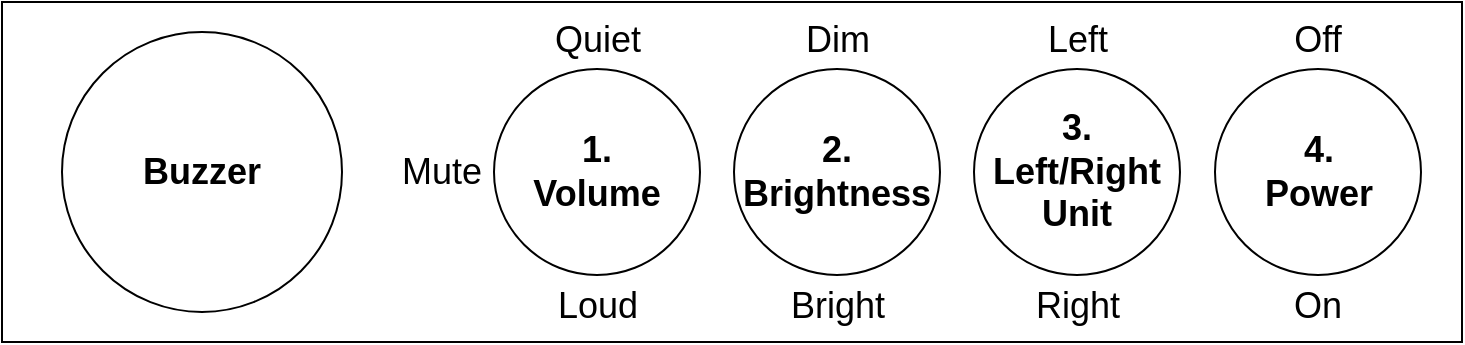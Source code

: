 <mxfile version="15.5.0" type="device"><diagram id="aUupOrAjByanEQDZnGTY" name="Page-1"><mxGraphModel dx="981" dy="548" grid="0" gridSize="10" guides="1" tooltips="1" connect="1" arrows="1" fold="1" page="1" pageScale="1" pageWidth="827" pageHeight="1169" math="0" shadow="0"><root><mxCell id="0"/><mxCell id="1" parent="0"/><mxCell id="uhCuVhaGuKWw5na6GEnU-1" value="" style="rounded=0;whiteSpace=wrap;html=1;" vertex="1" parent="1"><mxGeometry x="50" y="210" width="730" height="170" as="geometry"/></mxCell><mxCell id="uhCuVhaGuKWw5na6GEnU-2" value="&lt;font style=&quot;font-size: 18px&quot;&gt;&lt;b&gt;4.&lt;br&gt;Power&lt;/b&gt;&lt;/font&gt;" style="ellipse;whiteSpace=wrap;html=1;aspect=fixed;" vertex="1" parent="1"><mxGeometry x="656.5" y="243.5" width="103" height="103" as="geometry"/></mxCell><mxCell id="uhCuVhaGuKWw5na6GEnU-3" value="&lt;font style=&quot;font-size: 18px&quot;&gt;&lt;b&gt;3.&lt;br&gt;Left/Right&lt;br&gt;Unit&lt;/b&gt;&lt;/font&gt;" style="ellipse;whiteSpace=wrap;html=1;aspect=fixed;" vertex="1" parent="1"><mxGeometry x="536" y="243.5" width="103" height="103" as="geometry"/></mxCell><mxCell id="uhCuVhaGuKWw5na6GEnU-4" value="&lt;font style=&quot;font-size: 18px&quot;&gt;&lt;b&gt;2.&lt;br&gt;Brightness&lt;/b&gt;&lt;/font&gt;" style="ellipse;whiteSpace=wrap;html=1;aspect=fixed;" vertex="1" parent="1"><mxGeometry x="416" y="243.5" width="103" height="103" as="geometry"/></mxCell><mxCell id="uhCuVhaGuKWw5na6GEnU-5" value="&lt;font style=&quot;font-size: 18px&quot;&gt;&lt;b&gt;1.&lt;br&gt;Volume&lt;/b&gt;&lt;/font&gt;" style="ellipse;whiteSpace=wrap;html=1;aspect=fixed;" vertex="1" parent="1"><mxGeometry x="296" y="243.5" width="103" height="103" as="geometry"/></mxCell><mxCell id="uhCuVhaGuKWw5na6GEnU-6" value="&lt;font style=&quot;font-size: 18px&quot;&gt;&lt;b&gt;Buzzer&lt;/b&gt;&lt;/font&gt;" style="ellipse;whiteSpace=wrap;html=1;aspect=fixed;" vertex="1" parent="1"><mxGeometry x="80" y="225" width="140" height="140" as="geometry"/></mxCell><mxCell id="uhCuVhaGuKWw5na6GEnU-7" value="Off" style="text;html=1;strokeColor=none;fillColor=none;align=center;verticalAlign=middle;whiteSpace=wrap;rounded=0;fontSize=18;" vertex="1" parent="1"><mxGeometry x="678" y="213.5" width="60" height="30" as="geometry"/></mxCell><mxCell id="uhCuVhaGuKWw5na6GEnU-8" value="On" style="text;html=1;strokeColor=none;fillColor=none;align=center;verticalAlign=middle;whiteSpace=wrap;rounded=0;fontSize=18;" vertex="1" parent="1"><mxGeometry x="678" y="346.5" width="60" height="30" as="geometry"/></mxCell><mxCell id="uhCuVhaGuKWw5na6GEnU-9" value="Left" style="text;html=1;strokeColor=none;fillColor=none;align=center;verticalAlign=middle;whiteSpace=wrap;rounded=0;fontSize=18;" vertex="1" parent="1"><mxGeometry x="557.5" y="213.5" width="60" height="30" as="geometry"/></mxCell><mxCell id="uhCuVhaGuKWw5na6GEnU-10" value="Right" style="text;html=1;strokeColor=none;fillColor=none;align=center;verticalAlign=middle;whiteSpace=wrap;rounded=0;fontSize=18;" vertex="1" parent="1"><mxGeometry x="557.5" y="346.5" width="60" height="30" as="geometry"/></mxCell><mxCell id="uhCuVhaGuKWw5na6GEnU-11" value="Dim" style="text;html=1;strokeColor=none;fillColor=none;align=center;verticalAlign=middle;whiteSpace=wrap;rounded=0;fontSize=18;" vertex="1" parent="1"><mxGeometry x="437.5" y="213.5" width="60" height="30" as="geometry"/></mxCell><mxCell id="uhCuVhaGuKWw5na6GEnU-12" value="Bright" style="text;html=1;strokeColor=none;fillColor=none;align=center;verticalAlign=middle;whiteSpace=wrap;rounded=0;fontSize=18;" vertex="1" parent="1"><mxGeometry x="437.5" y="346.5" width="60" height="30" as="geometry"/></mxCell><mxCell id="uhCuVhaGuKWw5na6GEnU-13" value="Quiet" style="text;html=1;strokeColor=none;fillColor=none;align=center;verticalAlign=middle;whiteSpace=wrap;rounded=0;fontSize=18;" vertex="1" parent="1"><mxGeometry x="317.5" y="213.5" width="60" height="30" as="geometry"/></mxCell><mxCell id="uhCuVhaGuKWw5na6GEnU-14" value="Loud" style="text;html=1;strokeColor=none;fillColor=none;align=center;verticalAlign=middle;whiteSpace=wrap;rounded=0;fontSize=18;" vertex="1" parent="1"><mxGeometry x="317.5" y="346.5" width="60" height="30" as="geometry"/></mxCell><mxCell id="uhCuVhaGuKWw5na6GEnU-15" value="Mute" style="text;html=1;strokeColor=none;fillColor=none;align=center;verticalAlign=middle;whiteSpace=wrap;rounded=0;fontSize=18;" vertex="1" parent="1"><mxGeometry x="240" y="280" width="60" height="30" as="geometry"/></mxCell></root></mxGraphModel></diagram></mxfile>